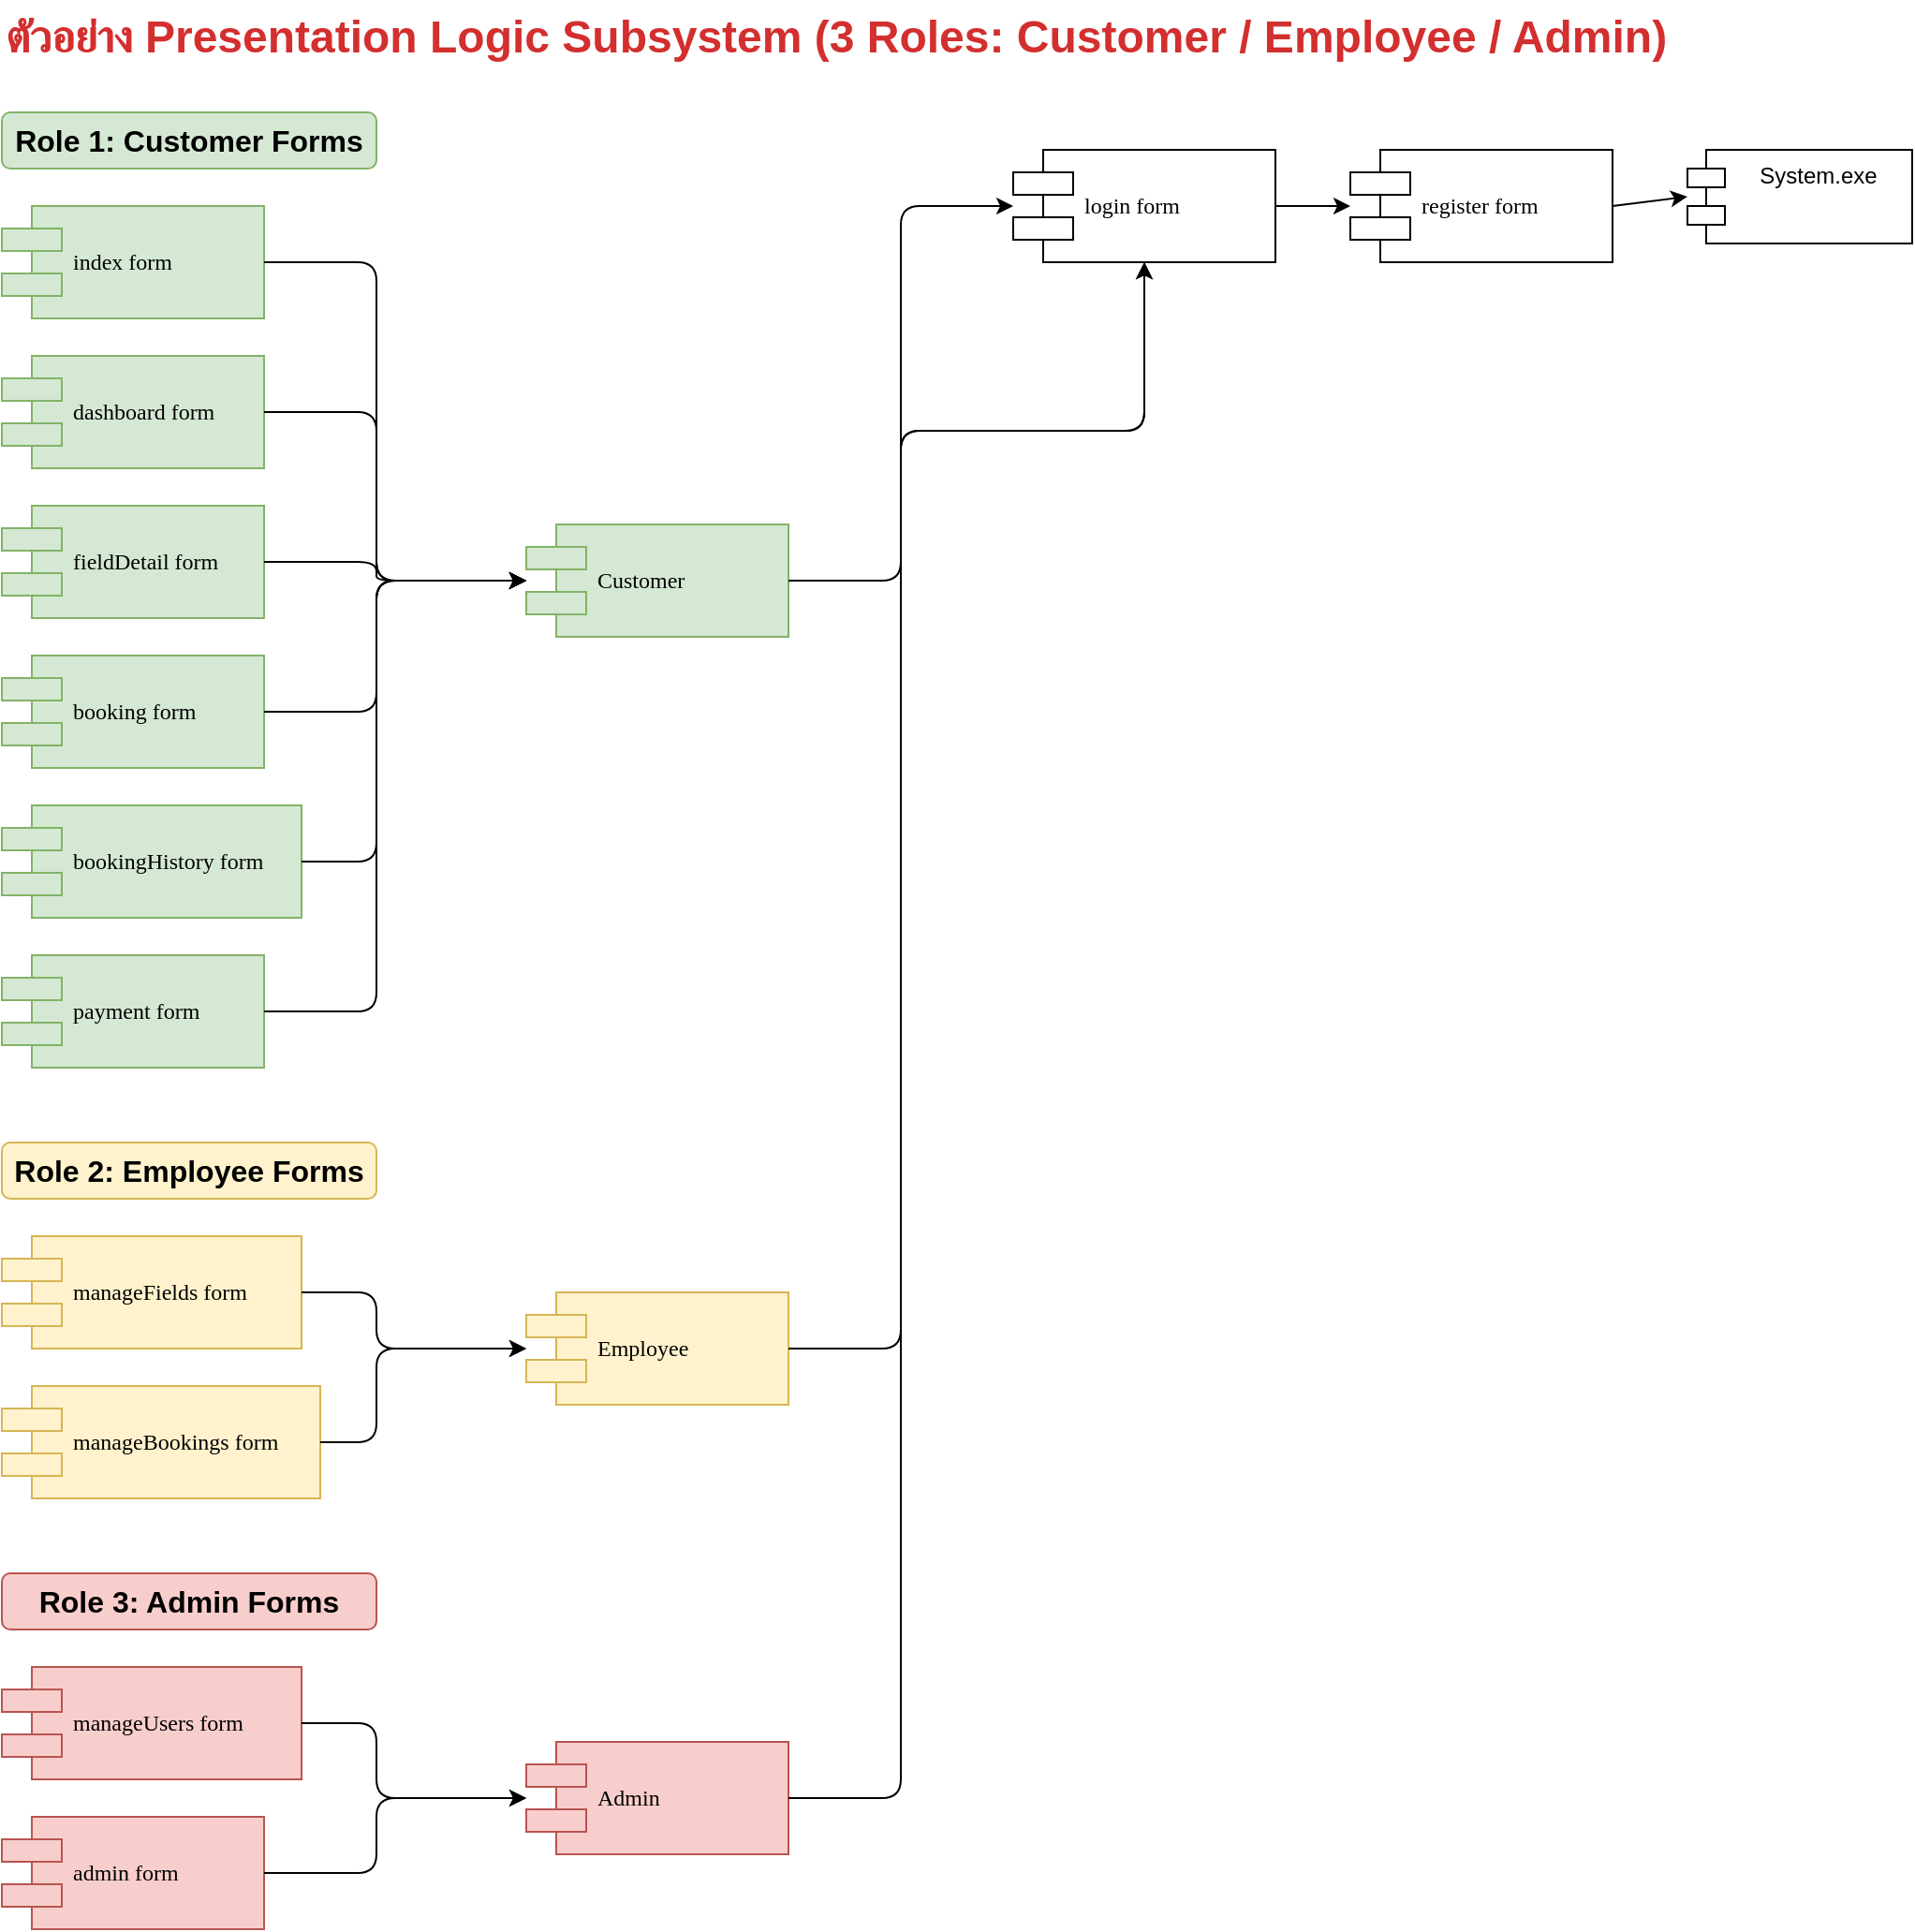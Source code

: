 <mxfile version="28.1.2">
  <diagram name="Component Diagram" id="component-diagram">
    <mxGraphModel dx="1434" dy="844" grid="1" gridSize="10" guides="1" tooltips="1" connect="1" arrows="1" fold="1" page="1" pageScale="1" pageWidth="1169" pageHeight="827" math="0" shadow="0">
      <root>
        <mxCell id="0" />
        <mxCell id="1" parent="0" />
        
        <!-- Title -->
        <mxCell id="title-presentation" value="ตัวอย่าง Presentation Logic Subsystem (3 Roles: Customer / Employee / Admin)" style="text;html=1;strokeColor=none;fillColor=none;align=left;verticalAlign=middle;whiteSpace=wrap;rounded=0;fontSize=24;fontStyle=1;fontColor=#D32F2F;" vertex="1" parent="1">
          <mxGeometry x="40" y="20" width="900" height="40" as="geometry" />
        </mxCell>
        
        <!-- ROLE 1: CUSTOMER FORMS -->
        <mxCell id="title-customer-forms" value="Role 1: Customer Forms" style="text;html=1;strokeColor=#82b366;fillColor=#d5e8d4;align=center;verticalAlign=middle;whiteSpace=wrap;rounded=1;fontSize=16;fontStyle=1;" vertex="1" parent="1">
          <mxGeometry x="40" y="80" width="200" height="30" as="geometry" />
        </mxCell>
        
        <!-- index.jsp form -->
        <mxCell id="index-form" value="index form" style="shape=component;align=left;spacingLeft=36;rounded=0;shadow=0;comic=0;labelBackgroundColor=none;strokeWidth=1;fontFamily=Verdana;fontSize=12;html=1;fillColor=#d5e8d4;strokeColor=#82b366;" vertex="1" parent="1">
          <mxGeometry x="40" y="130" width="140" height="60" as="geometry" />
        </mxCell>
        
        <!-- dashboard.jsp form -->
        <mxCell id="dashboard-form" value="dashboard form" style="shape=component;align=left;spacingLeft=36;rounded=0;shadow=0;comic=0;labelBackgroundColor=none;strokeWidth=1;fontFamily=Verdana;fontSize=12;html=1;fillColor=#d5e8d4;strokeColor=#82b366;" vertex="1" parent="1">
          <mxGeometry x="40" y="210" width="140" height="60" as="geometry" />
        </mxCell>
        
        <!-- fieldDetail.jsp form -->
        <mxCell id="fieldDetail-form" value="fieldDetail form" style="shape=component;align=left;spacingLeft=36;rounded=0;shadow=0;comic=0;labelBackgroundColor=none;strokeWidth=1;fontFamily=Verdana;fontSize=12;html=1;fillColor=#d5e8d4;strokeColor=#82b366;" vertex="1" parent="1">
          <mxGeometry x="40" y="290" width="140" height="60" as="geometry" />
        </mxCell>
        
        <!-- booking.jsp form -->
        <mxCell id="booking-form" value="booking form" style="shape=component;align=left;spacingLeft=36;rounded=0;shadow=0;comic=0;labelBackgroundColor=none;strokeWidth=1;fontFamily=Verdana;fontSize=12;html=1;fillColor=#d5e8d4;strokeColor=#82b366;" vertex="1" parent="1">
          <mxGeometry x="40" y="370" width="140" height="60" as="geometry" />
        </mxCell>
        
        <!-- bookingHistory.jsp form -->
        <mxCell id="bookingHistory-form" value="bookingHistory form" style="shape=component;align=left;spacingLeft=36;rounded=0;shadow=0;comic=0;labelBackgroundColor=none;strokeWidth=1;fontFamily=Verdana;fontSize=12;html=1;fillColor=#d5e8d4;strokeColor=#82b366;" vertex="1" parent="1">
          <mxGeometry x="40" y="450" width="160" height="60" as="geometry" />
        </mxCell>
        
        <!-- payment.jsp form -->
        <mxCell id="payment-form" value="payment form" style="shape=component;align=left;spacingLeft=36;rounded=0;shadow=0;comic=0;labelBackgroundColor=none;strokeWidth=1;fontFamily=Verdana;fontSize=12;html=1;fillColor=#d5e8d4;strokeColor=#82b366;" vertex="1" parent="1">
          <mxGeometry x="40" y="530" width="140" height="60" as="geometry" />
        </mxCell>
        
        <!-- ROLE 2: EMPLOYEE FORMS -->
        <mxCell id="title-employee-forms" value="Role 2: Employee Forms" style="text;html=1;strokeColor=#d6b656;fillColor=#fff2cc;align=center;verticalAlign=middle;whiteSpace=wrap;rounded=1;fontSize=16;fontStyle=1;" vertex="1" parent="1">
          <mxGeometry x="40" y="630" width="200" height="30" as="geometry" />
        </mxCell>
        
        <!-- manage_fields.jsp form -->
        <mxCell id="manage-fields-form" value="manageFields form" style="shape=component;align=left;spacingLeft=36;rounded=0;shadow=0;comic=0;labelBackgroundColor=none;strokeWidth=1;fontFamily=Verdana;fontSize=12;html=1;fillColor=#fff2cc;strokeColor=#d6b656;" vertex="1" parent="1">
          <mxGeometry x="40" y="680" width="160" height="60" as="geometry" />
        </mxCell>
        
        <!-- manage_bookings.jsp form -->
        <mxCell id="manage-bookings-form" value="manageBookings form" style="shape=component;align=left;spacingLeft=36;rounded=0;shadow=0;comic=0;labelBackgroundColor=none;strokeWidth=1;fontFamily=Verdana;fontSize=12;html=1;fillColor=#fff2cc;strokeColor=#d6b656;" vertex="1" parent="1">
          <mxGeometry x="40" y="760" width="170" height="60" as="geometry" />
        </mxCell>
        
        <!-- ROLE 3: ADMIN FORMS -->
        <mxCell id="title-admin-forms" value="Role 3: Admin Forms" style="text;html=1;strokeColor=#b85450;fillColor=#f8cecc;align=center;verticalAlign=middle;whiteSpace=wrap;rounded=1;fontSize=16;fontStyle=1;" vertex="1" parent="1">
          <mxGeometry x="40" y="860" width="200" height="30" as="geometry" />
        </mxCell>
        
        <!-- manage_users.jsp form -->
        <mxCell id="manage-users-form" value="manageUsers form" style="shape=component;align=left;spacingLeft=36;rounded=0;shadow=0;comic=0;labelBackgroundColor=none;strokeWidth=1;fontFamily=Verdana;fontSize=12;html=1;fillColor=#f8cecc;strokeColor=#b85450;" vertex="1" parent="1">
          <mxGeometry x="40" y="910" width="160" height="60" as="geometry" />
        </mxCell>
        
        <!-- admin.jsp form -->
        <mxCell id="admin-form" value="admin form" style="shape=component;align=left;spacingLeft=36;rounded=0;shadow=0;comic=0;labelBackgroundColor=none;strokeWidth=1;fontFamily=Verdana;fontSize=12;html=1;fillColor=#f8cecc;strokeColor=#b85450;" vertex="1" parent="1">
          <mxGeometry x="40" y="990" width="140" height="60" as="geometry" />
        </mxCell>
        
        <!-- Customer Component -->
        <mxCell id="customer-component" value="Customer" style="shape=component;align=left;spacingLeft=36;rounded=0;shadow=0;comic=0;labelBackgroundColor=none;strokeWidth=1;fontFamily=Verdana;fontSize=12;html=1;fillColor=#d5e8d4;strokeColor=#82b366;" vertex="1" parent="1">
          <mxGeometry x="320" y="300" width="140" height="60" as="geometry" />
        </mxCell>
        
        <!-- Employee Component -->
        <mxCell id="employee-component" value="Employee" style="shape=component;align=left;spacingLeft=36;rounded=0;shadow=0;comic=0;labelBackgroundColor=none;strokeWidth=1;fontFamily=Verdana;fontSize=12;html=1;fillColor=#fff2cc;strokeColor=#d6b656;" vertex="1" parent="1">
          <mxGeometry x="320" y="710" width="140" height="60" as="geometry" />
        </mxCell>
        
        <!-- Admin Component -->
        <mxCell id="admin-component" value="Admin" style="shape=component;align=left;spacingLeft=36;rounded=0;shadow=0;comic=0;labelBackgroundColor=none;strokeWidth=1;fontFamily=Verdana;fontSize=12;html=1;fillColor=#f8cecc;strokeColor=#b85450;" vertex="1" parent="1">
          <mxGeometry x="320" y="950" width="140" height="60" as="geometry" />
        </mxCell>
        
        <!-- login.jsp form -->
        <mxCell id="login-form" value="login form" style="shape=component;align=left;spacingLeft=36;rounded=0;shadow=0;comic=0;labelBackgroundColor=none;strokeWidth=1;fontFamily=Verdana;fontSize=12;html=1;fillColor=#ffffff;strokeColor=#000000;" vertex="1" parent="1">
          <mxGeometry x="580" y="100" width="140" height="60" as="geometry" />
        </mxCell>
        
        <!-- register.jsp form -->
        <mxCell id="register-form" value="register form" style="shape=component;align=left;spacingLeft=36;rounded=0;shadow=0;comic=0;labelBackgroundColor=none;strokeWidth=1;fontFamily=Verdana;fontSize=12;html=1;fillColor=#ffffff;strokeColor=#000000;" vertex="1" parent="1">
          <mxGeometry x="760" y="100" width="140" height="60" as="geometry" />
        </mxCell>
        
        <!-- System.exe -->
        <mxCell id="system-exe" value="System.exe" style="shape=module;align=left;spacingLeft=20;align=center;verticalAlign=top;whiteSpace=wrap;html=1;fillColor=#ffffff;strokeColor=#000000;" vertex="1" parent="1">
          <mxGeometry x="940" y="100" width="120" height="50" as="geometry" />
        </mxCell>
        
        <!-- Connections from Customer forms to Customer component -->
        <mxCell id="conn1" value="" style="endArrow=classic;html=1;exitX=1;exitY=0.5;exitDx=0;exitDy=0;entryX=0;entryY=0.5;entryDx=0;entryDy=0;" edge="1" parent="1" source="index-form" target="customer-component">
          <mxGeometry width="50" height="50" relative="1" as="geometry">
            <mxPoint x="400" y="400" as="sourcePoint" />
            <mxPoint x="450" y="350" as="targetPoint" />
            <Array as="points">
              <mxPoint x="240" y="160" />
              <mxPoint x="240" y="330" />
            </Array>
          </mxGeometry>
        </mxCell>
        
        <mxCell id="conn2" value="" style="endArrow=classic;html=1;exitX=1;exitY=0.5;exitDx=0;exitDy=0;entryX=0;entryY=0.5;entryDx=0;entryDy=0;" edge="1" parent="1" source="dashboard-form" target="customer-component">
          <mxGeometry width="50" height="50" relative="1" as="geometry">
            <mxPoint x="400" y="400" as="sourcePoint" />
            <mxPoint x="450" y="350" as="targetPoint" />
            <Array as="points">
              <mxPoint x="240" y="240" />
              <mxPoint x="240" y="330" />
            </Array>
          </mxGeometry>
        </mxCell>
        
        <mxCell id="conn3" value="" style="endArrow=classic;html=1;exitX=1;exitY=0.5;exitDx=0;exitDy=0;entryX=0;entryY=0.5;entryDx=0;entryDy=0;" edge="1" parent="1" source="fieldDetail-form" target="customer-component">
          <mxGeometry width="50" height="50" relative="1" as="geometry">
            <mxPoint x="400" y="400" as="sourcePoint" />
            <mxPoint x="450" y="350" as="targetPoint" />
            <Array as="points">
              <mxPoint x="240" y="320" />
              <mxPoint x="240" y="330" />
            </Array>
          </mxGeometry>
        </mxCell>
        
        <mxCell id="conn4" value="" style="endArrow=classic;html=1;exitX=1;exitY=0.5;exitDx=0;exitDy=0;entryX=0;entryY=0.5;entryDx=0;entryDy=0;" edge="1" parent="1" source="booking-form" target="customer-component">
          <mxGeometry width="50" height="50" relative="1" as="geometry">
            <mxPoint x="400" y="400" as="sourcePoint" />
            <mxPoint x="450" y="350" as="targetPoint" />
            <Array as="points">
              <mxPoint x="240" y="400" />
              <mxPoint x="240" y="330" />
            </Array>
          </mxGeometry>
        </mxCell>
        
        <mxCell id="conn5" value="" style="endArrow=classic;html=1;exitX=1;exitY=0.5;exitDx=0;exitDy=0;entryX=0;entryY=0.5;entryDx=0;entryDy=0;" edge="1" parent="1" source="bookingHistory-form" target="customer-component">
          <mxGeometry width="50" height="50" relative="1" as="geometry">
            <mxPoint x="400" y="400" as="sourcePoint" />
            <mxPoint x="450" y="350" as="targetPoint" />
            <Array as="points">
              <mxPoint x="240" y="480" />
              <mxPoint x="240" y="330" />
            </Array>
          </mxGeometry>
        </mxCell>
        
        <mxCell id="conn6" value="" style="endArrow=classic;html=1;exitX=1;exitY=0.5;exitDx=0;exitDy=0;entryX=0;entryY=0.5;entryDx=0;entryDy=0;" edge="1" parent="1" source="payment-form" target="customer-component">
          <mxGeometry width="50" height="50" relative="1" as="geometry">
            <mxPoint x="400" y="400" as="sourcePoint" />
            <mxPoint x="450" y="350" as="targetPoint" />
            <Array as="points">
              <mxPoint x="240" y="560" />
              <mxPoint x="240" y="330" />
            </Array>
          </mxGeometry>
        </mxCell>
        
        <!-- Connections from Employee forms to Employee component -->
        <mxCell id="conn7" value="" style="endArrow=classic;html=1;exitX=1;exitY=0.5;exitDx=0;exitDy=0;entryX=0;entryY=0.5;entryDx=0;entryDy=0;" edge="1" parent="1" source="manage-fields-form" target="employee-component">
          <mxGeometry width="50" height="50" relative="1" as="geometry">
            <mxPoint x="400" y="400" as="sourcePoint" />
            <mxPoint x="450" y="350" as="targetPoint" />
            <Array as="points">
              <mxPoint x="240" y="710" />
              <mxPoint x="240" y="740" />
            </Array>
          </mxGeometry>
        </mxCell>
        
        <mxCell id="conn8" value="" style="endArrow=classic;html=1;exitX=1;exitY=0.5;exitDx=0;exitDy=0;entryX=0;entryY=0.5;entryDx=0;entryDy=0;" edge="1" parent="1" source="manage-bookings-form" target="employee-component">
          <mxGeometry width="50" height="50" relative="1" as="geometry">
            <mxPoint x="400" y="400" as="sourcePoint" />
            <mxPoint x="450" y="350" as="targetPoint" />
            <Array as="points">
              <mxPoint x="240" y="790" />
              <mxPoint x="240" y="740" />
            </Array>
          </mxGeometry>
        </mxCell>
        
        <!-- Connections from Admin forms to Admin component -->
        <mxCell id="conn9" value="" style="endArrow=classic;html=1;exitX=1;exitY=0.5;exitDx=0;exitDy=0;entryX=0;entryY=0.5;entryDx=0;entryDy=0;" edge="1" parent="1" source="manage-users-form" target="admin-component">
          <mxGeometry width="50" height="50" relative="1" as="geometry">
            <mxPoint x="400" y="400" as="sourcePoint" />
            <mxPoint x="450" y="350" as="targetPoint" />
            <Array as="points">
              <mxPoint x="240" y="940" />
              <mxPoint x="240" y="980" />
            </Array>
          </mxGeometry>
        </mxCell>
        
        <mxCell id="conn10" value="" style="endArrow=classic;html=1;exitX=1;exitY=0.5;exitDx=0;exitDy=0;entryX=0;entryY=0.5;entryDx=0;entryDy=0;" edge="1" parent="1" source="admin-form" target="admin-component">
          <mxGeometry width="50" height="50" relative="1" as="geometry">
            <mxPoint x="400" y="400" as="sourcePoint" />
            <mxPoint x="450" y="350" as="targetPoint" />
            <Array as="points">
              <mxPoint x="240" y="1020" />
              <mxPoint x="240" y="980" />
            </Array>
          </mxGeometry>
        </mxCell>
        
        <!-- Connections from Customer to login, register, system -->
        <mxCell id="conn11" value="" style="endArrow=classic;html=1;exitX=1;exitY=0.5;exitDx=0;exitDy=0;entryX=0;entryY=0.5;entryDx=0;entryDy=0;" edge="1" parent="1" source="customer-component" target="login-form">
          <mxGeometry width="50" height="50" relative="1" as="geometry">
            <mxPoint x="400" y="400" as="sourcePoint" />
            <mxPoint x="450" y="350" as="targetPoint" />
            <Array as="points">
              <mxPoint x="520" y="330" />
              <mxPoint x="520" y="130" />
            </Array>
          </mxGeometry>
        </mxCell>
        
        <mxCell id="conn12" value="" style="endArrow=classic;html=1;exitX=1;exitY=0.5;exitDx=0;exitDy=0;entryX=0;entryY=0.5;entryDx=0;entryDy=0;" edge="1" parent="1" source="login-form" target="register-form">
          <mxGeometry width="50" height="50" relative="1" as="geometry">
            <mxPoint x="400" y="400" as="sourcePoint" />
            <mxPoint x="450" y="350" as="targetPoint" />
          </mxGeometry>
        </mxCell>
        
        <mxCell id="conn13" value="" style="endArrow=classic;html=1;exitX=1;exitY=0.5;exitDx=0;exitDy=0;entryX=0;entryY=0.5;entryDx=0;entryDy=0;" edge="1" parent="1" source="register-form" target="system-exe">
          <mxGeometry width="50" height="50" relative="1" as="geometry">
            <mxPoint x="400" y="400" as="sourcePoint" />
            <mxPoint x="450" y="350" as="targetPoint" />
          </mxGeometry>
        </mxCell>
        
        <!-- Connections from Employee to login -->
        <mxCell id="conn14" value="" style="endArrow=classic;html=1;exitX=1;exitY=0.5;exitDx=0;exitDy=0;entryX=0.5;entryY=1;entryDx=0;entryDy=0;" edge="1" parent="1" source="employee-component" target="login-form">
          <mxGeometry width="50" height="50" relative="1" as="geometry">
            <mxPoint x="400" y="400" as="sourcePoint" />
            <mxPoint x="450" y="350" as="targetPoint" />
            <Array as="points">
              <mxPoint x="520" y="740" />
              <mxPoint x="520" y="250" />
              <mxPoint x="650" y="250" />
            </Array>
          </mxGeometry>
        </mxCell>
        
        <!-- Connections from Admin to login -->
        <mxCell id="conn15" value="" style="endArrow=classic;html=1;exitX=1;exitY=0.5;exitDx=0;exitDy=0;entryX=0.5;entryY=1;entryDx=0;entryDy=0;" edge="1" parent="1" source="admin-component" target="login-form">
          <mxGeometry width="50" height="50" relative="1" as="geometry">
            <mxPoint x="400" y="400" as="sourcePoint" />
            <mxPoint x="450" y="350" as="targetPoint" />
            <Array as="points">
              <mxPoint x="520" y="980" />
              <mxPoint x="520" y="250" />
              <mxPoint x="650" y="250" />
            </Array>
          </mxGeometry>
        </mxCell>
        
      </root>
    </mxGraphModel>
  </diagram>
</mxfile>
